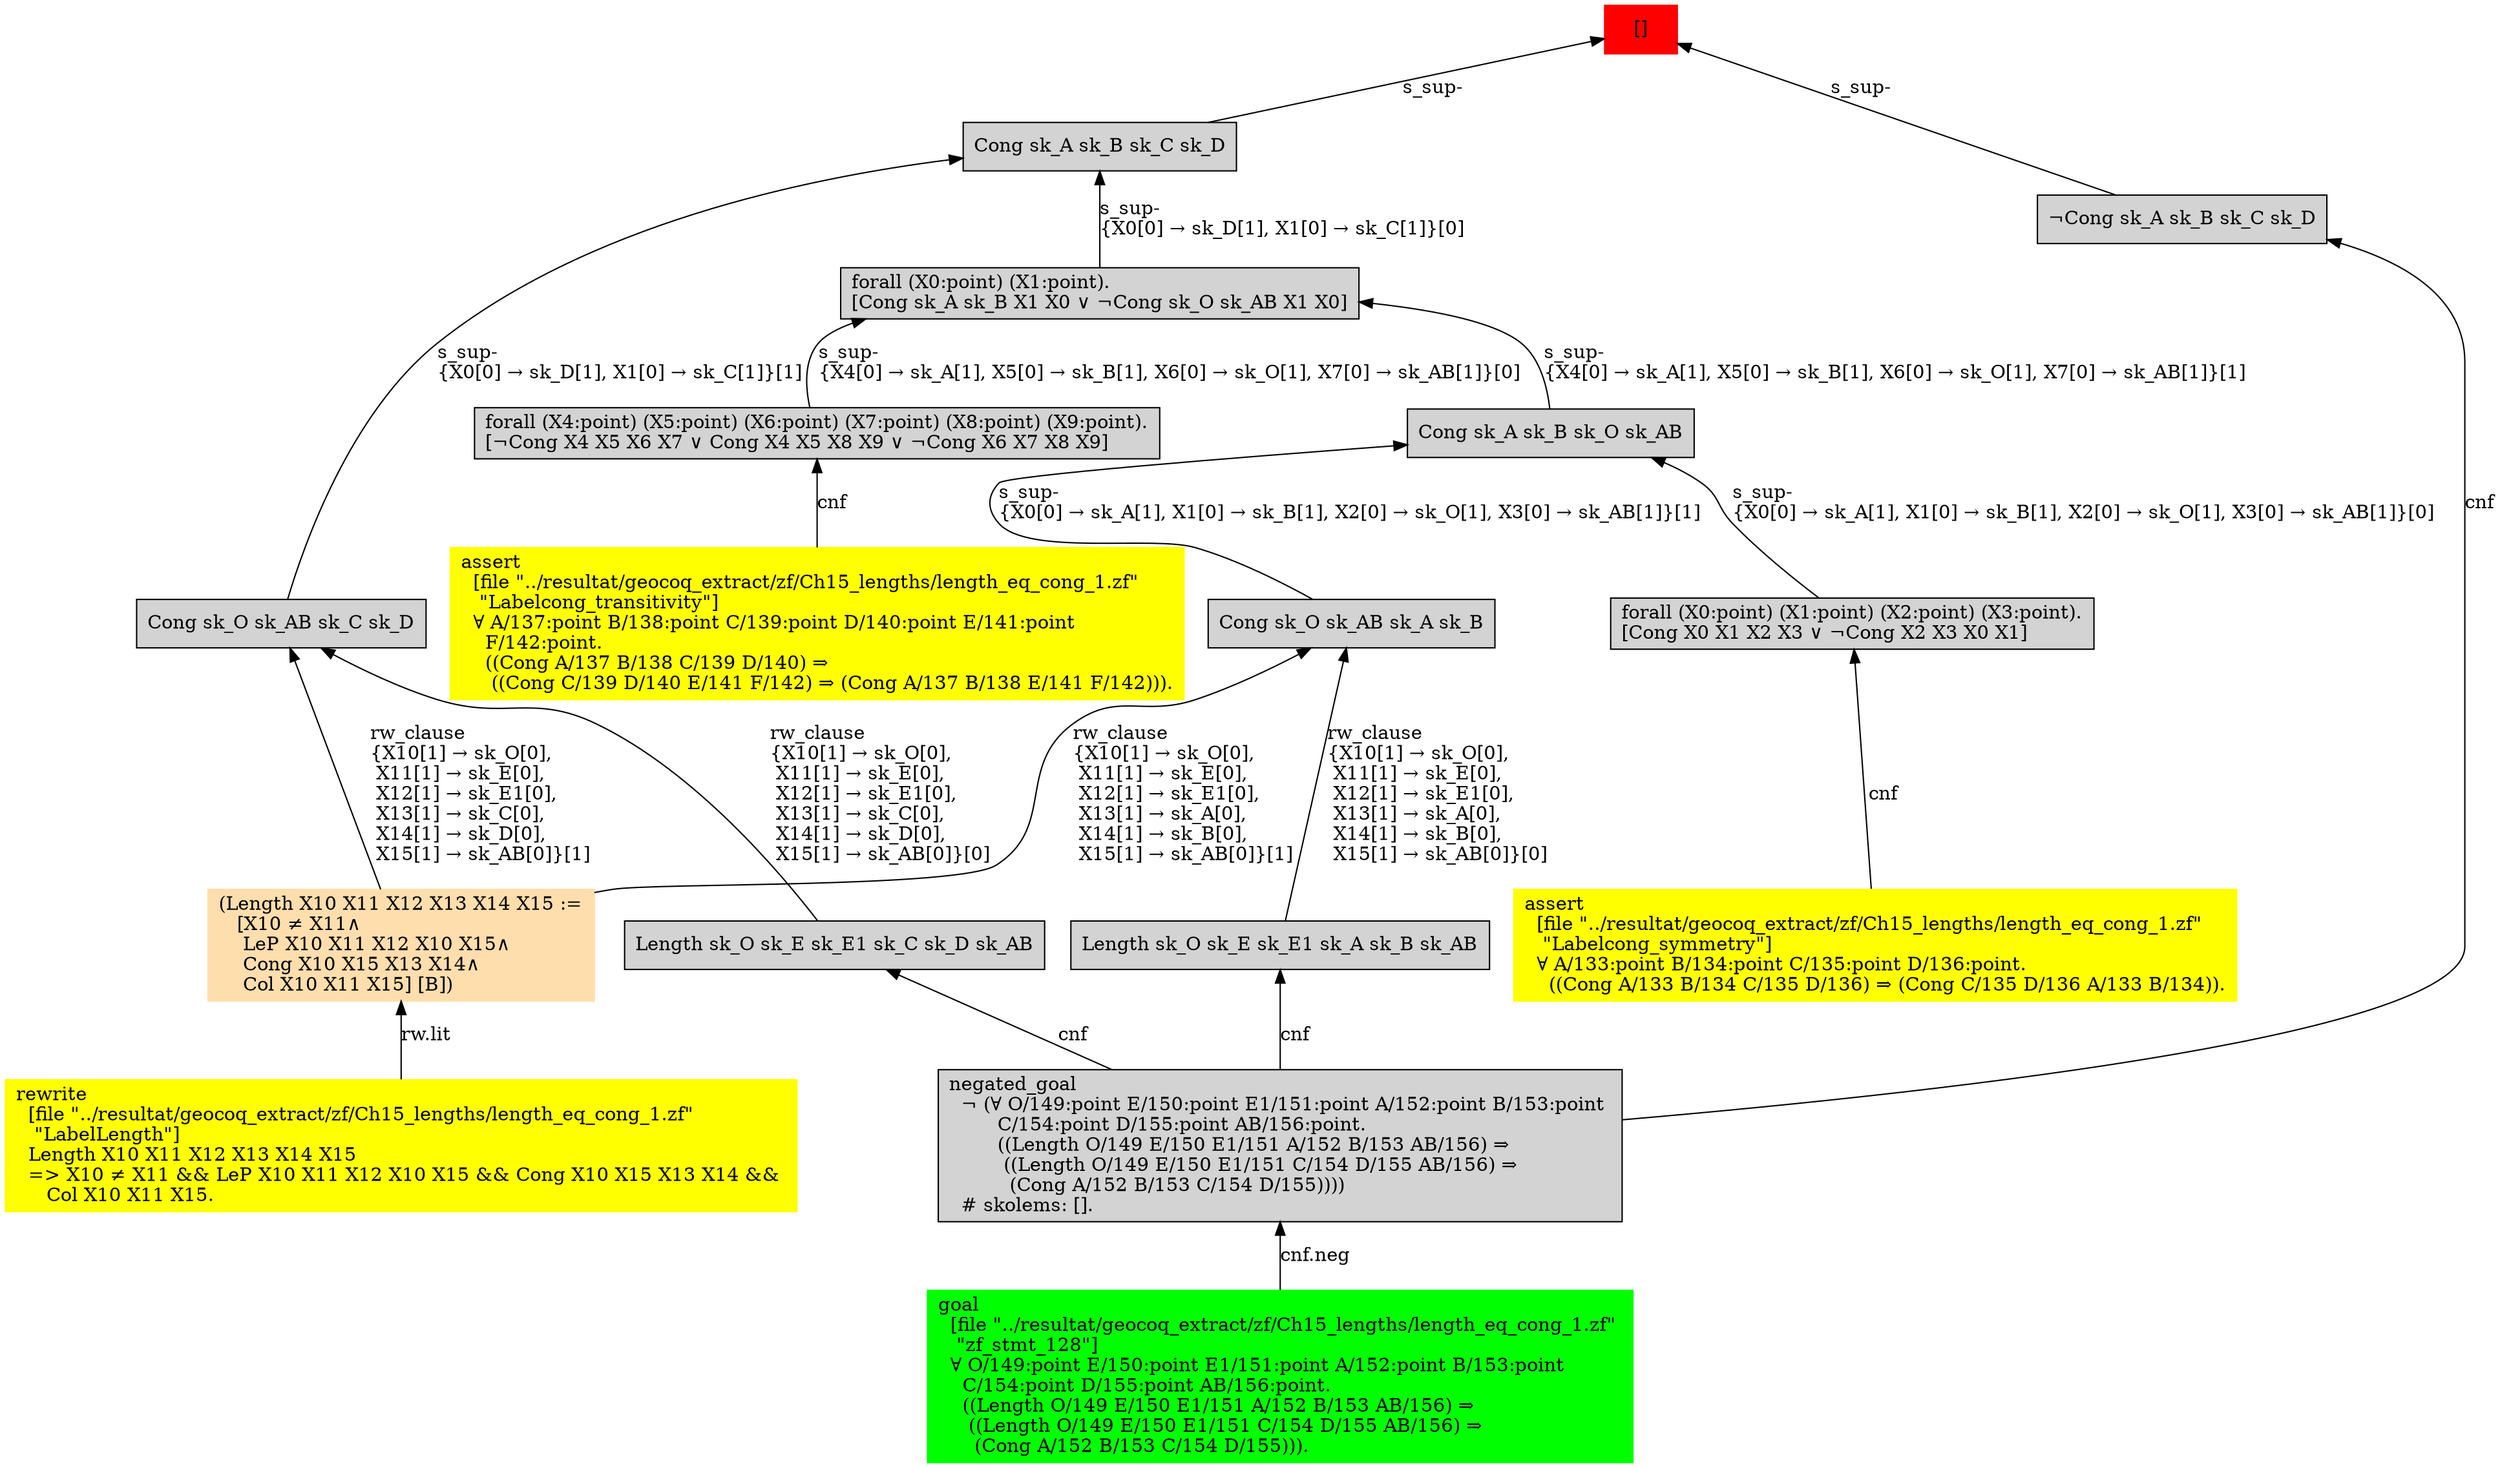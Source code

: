 digraph "unsat_graph" {
  vertex_0 [color=red, label="[]", shape=box, style=filled];
  vertex_0 -> vertex_1 [label="s_sup-\l", dir="back"];
  vertex_1 [shape=box, label="¬Cong sk_A sk_B sk_C sk_D\l", style=filled];
  vertex_1 -> vertex_2 [label="cnf", dir="back"];
  vertex_2 [shape=box, label="negated_goal\l  ¬ (∀ O/149:point E/150:point E1/151:point A/152:point B/153:point \l        C/154:point D/155:point AB/156:point.\l        ((Length O/149 E/150 E1/151 A/152 B/153 AB/156) ⇒\l         ((Length O/149 E/150 E1/151 C/154 D/155 AB/156) ⇒\l          (Cong A/152 B/153 C/154 D/155))))\l  # skolems: [].\l", style=filled];
  vertex_2 -> vertex_3 [label="cnf.neg", dir="back"];
  vertex_3 [color=green, shape=box, label="goal\l  [file \"../resultat/geocoq_extract/zf/Ch15_lengths/length_eq_cong_1.zf\" \l   \"zf_stmt_128\"]\l  ∀ O/149:point E/150:point E1/151:point A/152:point B/153:point \l    C/154:point D/155:point AB/156:point.\l    ((Length O/149 E/150 E1/151 A/152 B/153 AB/156) ⇒\l     ((Length O/149 E/150 E1/151 C/154 D/155 AB/156) ⇒\l      (Cong A/152 B/153 C/154 D/155))).\l", style=filled];
  vertex_0 -> vertex_4 [label="s_sup-\l", dir="back"];
  vertex_4 [shape=box, label="Cong sk_A sk_B sk_C sk_D\l", style=filled];
  vertex_4 -> vertex_5 [label="s_sup-\l\{X0[0] → sk_D[1], X1[0] → sk_C[1]\}[0]\l", dir="back"];
  vertex_5 [shape=box, label="forall (X0:point) (X1:point).\l[Cong sk_A sk_B X1 X0 ∨ ¬Cong sk_O sk_AB X1 X0]\l", style=filled];
  vertex_5 -> vertex_6 [label="s_sup-\l\{X4[0] → sk_A[1], X5[0] → sk_B[1], X6[0] → sk_O[1], X7[0] → sk_AB[1]\}[0]\l", dir="back"];
  vertex_6 [shape=box, label="forall (X4:point) (X5:point) (X6:point) (X7:point) (X8:point) (X9:point).\l[¬Cong X4 X5 X6 X7 ∨ Cong X4 X5 X8 X9 ∨ ¬Cong X6 X7 X8 X9]\l", style=filled];
  vertex_6 -> vertex_7 [label="cnf", dir="back"];
  vertex_7 [color=yellow, shape=box, label="assert\l  [file \"../resultat/geocoq_extract/zf/Ch15_lengths/length_eq_cong_1.zf\" \l   \"Labelcong_transitivity\"]\l  ∀ A/137:point B/138:point C/139:point D/140:point E/141:point \l    F/142:point.\l    ((Cong A/137 B/138 C/139 D/140) ⇒\l     ((Cong C/139 D/140 E/141 F/142) ⇒ (Cong A/137 B/138 E/141 F/142))).\l", style=filled];
  vertex_5 -> vertex_8 [label="s_sup-\l\{X4[0] → sk_A[1], X5[0] → sk_B[1], X6[0] → sk_O[1], X7[0] → sk_AB[1]\}[1]\l", dir="back"];
  vertex_8 [shape=box, label="Cong sk_A sk_B sk_O sk_AB\l", style=filled];
  vertex_8 -> vertex_9 [label="s_sup-\l\{X0[0] → sk_A[1], X1[0] → sk_B[1], X2[0] → sk_O[1], X3[0] → sk_AB[1]\}[0]\l", dir="back"];
  vertex_9 [shape=box, label="forall (X0:point) (X1:point) (X2:point) (X3:point).\l[Cong X0 X1 X2 X3 ∨ ¬Cong X2 X3 X0 X1]\l", style=filled];
  vertex_9 -> vertex_10 [label="cnf", dir="back"];
  vertex_10 [color=yellow, shape=box, label="assert\l  [file \"../resultat/geocoq_extract/zf/Ch15_lengths/length_eq_cong_1.zf\" \l   \"Labelcong_symmetry\"]\l  ∀ A/133:point B/134:point C/135:point D/136:point.\l    ((Cong A/133 B/134 C/135 D/136) ⇒ (Cong C/135 D/136 A/133 B/134)).\l", style=filled];
  vertex_8 -> vertex_11 [label="s_sup-\l\{X0[0] → sk_A[1], X1[0] → sk_B[1], X2[0] → sk_O[1], X3[0] → sk_AB[1]\}[1]\l", dir="back"];
  vertex_11 [shape=box, label="Cong sk_O sk_AB sk_A sk_B\l", style=filled];
  vertex_11 -> vertex_12 [label="rw_clause\l\{X10[1] → sk_O[0], \l X11[1] → sk_E[0], \l X12[1] → sk_E1[0], \l X13[1] → sk_A[0], \l X14[1] → sk_B[0], \l X15[1] → sk_AB[0]\}[1]\l", dir="back"];
  vertex_12 [color=navajowhite, shape=box, label="(Length X10 X11 X12 X13 X14 X15 :=\l   [X10 ≠ X11∧\l    LeP X10 X11 X12 X10 X15∧\l    Cong X10 X15 X13 X14∧\l    Col X10 X11 X15] [B])\l", style=filled];
  vertex_12 -> vertex_13 [label="rw.lit", dir="back"];
  vertex_13 [color=yellow, shape=box, label="rewrite\l  [file \"../resultat/geocoq_extract/zf/Ch15_lengths/length_eq_cong_1.zf\" \l   \"LabelLength\"]\l  Length X10 X11 X12 X13 X14 X15\l  =\> X10 ≠ X11 && LeP X10 X11 X12 X10 X15 && Cong X10 X15 X13 X14 && \l     Col X10 X11 X15.\l", style=filled];
  vertex_11 -> vertex_14 [label="rw_clause\l\{X10[1] → sk_O[0], \l X11[1] → sk_E[0], \l X12[1] → sk_E1[0], \l X13[1] → sk_A[0], \l X14[1] → sk_B[0], \l X15[1] → sk_AB[0]\}[0]\l", dir="back"];
  vertex_14 [shape=box, label="Length sk_O sk_E sk_E1 sk_A sk_B sk_AB\l", style=filled];
  vertex_14 -> vertex_2 [label="cnf", dir="back"];
  vertex_4 -> vertex_15 [label="s_sup-\l\{X0[0] → sk_D[1], X1[0] → sk_C[1]\}[1]\l", dir="back"];
  vertex_15 [shape=box, label="Cong sk_O sk_AB sk_C sk_D\l", style=filled];
  vertex_15 -> vertex_12 [label="rw_clause\l\{X10[1] → sk_O[0], \l X11[1] → sk_E[0], \l X12[1] → sk_E1[0], \l X13[1] → sk_C[0], \l X14[1] → sk_D[0], \l X15[1] → sk_AB[0]\}[1]\l", dir="back"];
  vertex_15 -> vertex_16 [label="rw_clause\l\{X10[1] → sk_O[0], \l X11[1] → sk_E[0], \l X12[1] → sk_E1[0], \l X13[1] → sk_C[0], \l X14[1] → sk_D[0], \l X15[1] → sk_AB[0]\}[0]\l", dir="back"];
  vertex_16 [shape=box, label="Length sk_O sk_E sk_E1 sk_C sk_D sk_AB\l", style=filled];
  vertex_16 -> vertex_2 [label="cnf", dir="back"];
  }


